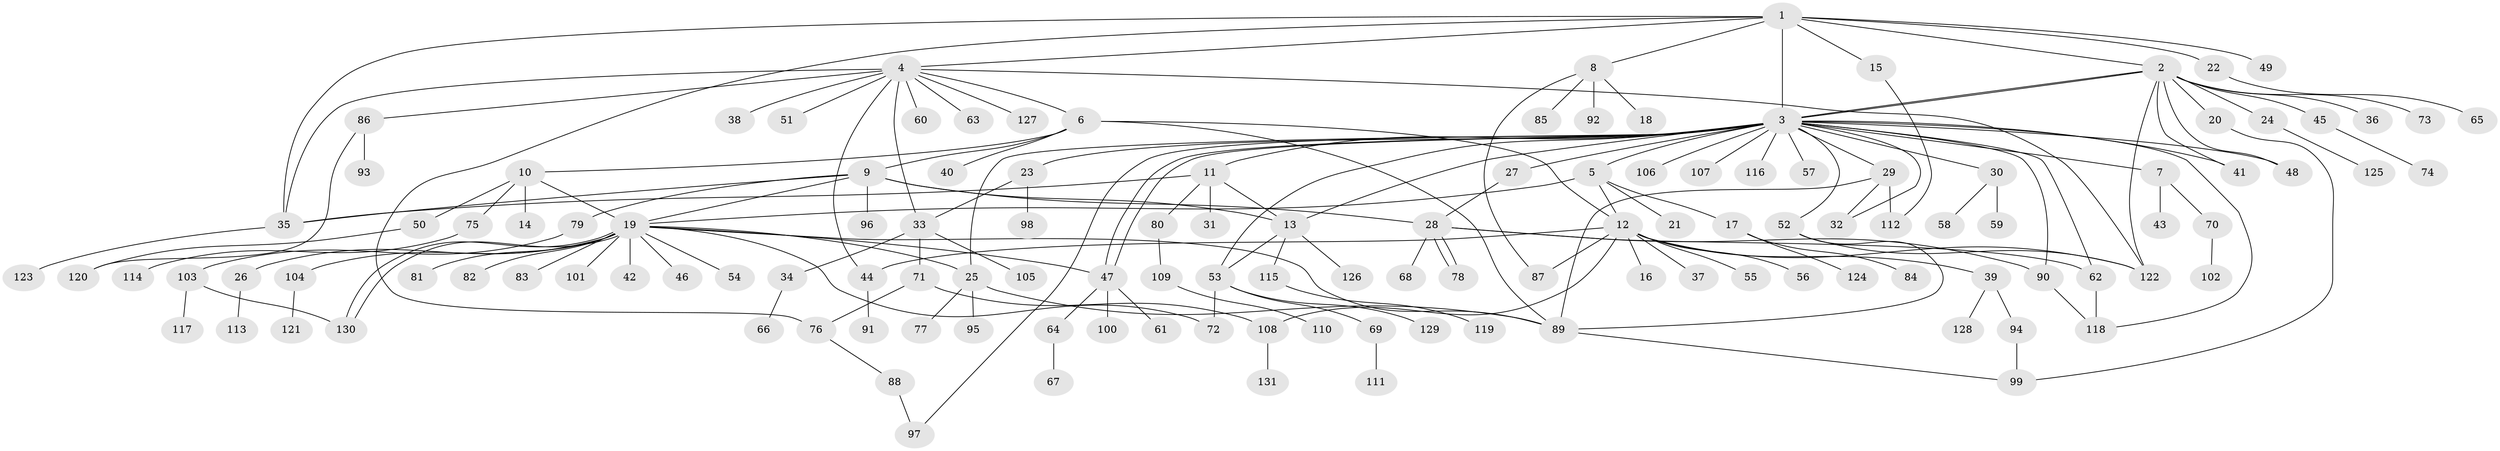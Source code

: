 // coarse degree distribution, {5: 0.09523809523809523, 8: 0.047619047619047616, 1: 0.35714285714285715, 2: 0.21428571428571427, 17: 0.023809523809523808, 3: 0.14285714285714285, 7: 0.023809523809523808, 13: 0.023809523809523808, 9: 0.047619047619047616, 4: 0.023809523809523808}
// Generated by graph-tools (version 1.1) at 2025/36/03/04/25 23:36:43]
// undirected, 131 vertices, 173 edges
graph export_dot {
  node [color=gray90,style=filled];
  1;
  2;
  3;
  4;
  5;
  6;
  7;
  8;
  9;
  10;
  11;
  12;
  13;
  14;
  15;
  16;
  17;
  18;
  19;
  20;
  21;
  22;
  23;
  24;
  25;
  26;
  27;
  28;
  29;
  30;
  31;
  32;
  33;
  34;
  35;
  36;
  37;
  38;
  39;
  40;
  41;
  42;
  43;
  44;
  45;
  46;
  47;
  48;
  49;
  50;
  51;
  52;
  53;
  54;
  55;
  56;
  57;
  58;
  59;
  60;
  61;
  62;
  63;
  64;
  65;
  66;
  67;
  68;
  69;
  70;
  71;
  72;
  73;
  74;
  75;
  76;
  77;
  78;
  79;
  80;
  81;
  82;
  83;
  84;
  85;
  86;
  87;
  88;
  89;
  90;
  91;
  92;
  93;
  94;
  95;
  96;
  97;
  98;
  99;
  100;
  101;
  102;
  103;
  104;
  105;
  106;
  107;
  108;
  109;
  110;
  111;
  112;
  113;
  114;
  115;
  116;
  117;
  118;
  119;
  120;
  121;
  122;
  123;
  124;
  125;
  126;
  127;
  128;
  129;
  130;
  131;
  1 -- 2;
  1 -- 3;
  1 -- 4;
  1 -- 8;
  1 -- 15;
  1 -- 22;
  1 -- 35;
  1 -- 49;
  1 -- 76;
  2 -- 3;
  2 -- 3;
  2 -- 20;
  2 -- 24;
  2 -- 36;
  2 -- 41;
  2 -- 45;
  2 -- 48;
  2 -- 73;
  2 -- 122;
  3 -- 5;
  3 -- 7;
  3 -- 11;
  3 -- 13;
  3 -- 23;
  3 -- 25;
  3 -- 27;
  3 -- 29;
  3 -- 30;
  3 -- 32;
  3 -- 41;
  3 -- 47;
  3 -- 47;
  3 -- 48;
  3 -- 52;
  3 -- 53;
  3 -- 57;
  3 -- 62;
  3 -- 90;
  3 -- 97;
  3 -- 106;
  3 -- 107;
  3 -- 116;
  3 -- 118;
  4 -- 6;
  4 -- 33;
  4 -- 35;
  4 -- 38;
  4 -- 44;
  4 -- 51;
  4 -- 60;
  4 -- 63;
  4 -- 86;
  4 -- 122;
  4 -- 127;
  5 -- 12;
  5 -- 17;
  5 -- 19;
  5 -- 21;
  6 -- 9;
  6 -- 10;
  6 -- 12;
  6 -- 40;
  6 -- 89;
  7 -- 43;
  7 -- 70;
  8 -- 18;
  8 -- 85;
  8 -- 87;
  8 -- 92;
  9 -- 13;
  9 -- 19;
  9 -- 28;
  9 -- 35;
  9 -- 79;
  9 -- 96;
  10 -- 14;
  10 -- 19;
  10 -- 50;
  10 -- 75;
  11 -- 13;
  11 -- 31;
  11 -- 35;
  11 -- 80;
  12 -- 16;
  12 -- 37;
  12 -- 39;
  12 -- 44;
  12 -- 55;
  12 -- 56;
  12 -- 87;
  12 -- 108;
  12 -- 122;
  13 -- 53;
  13 -- 115;
  13 -- 126;
  15 -- 112;
  17 -- 84;
  17 -- 124;
  19 -- 25;
  19 -- 26;
  19 -- 42;
  19 -- 46;
  19 -- 47;
  19 -- 54;
  19 -- 72;
  19 -- 81;
  19 -- 82;
  19 -- 83;
  19 -- 89;
  19 -- 101;
  19 -- 104;
  19 -- 130;
  19 -- 130;
  20 -- 99;
  22 -- 65;
  23 -- 33;
  23 -- 98;
  24 -- 125;
  25 -- 77;
  25 -- 89;
  25 -- 95;
  26 -- 113;
  27 -- 28;
  28 -- 62;
  28 -- 68;
  28 -- 78;
  28 -- 78;
  28 -- 90;
  29 -- 32;
  29 -- 89;
  29 -- 112;
  30 -- 58;
  30 -- 59;
  33 -- 34;
  33 -- 71;
  33 -- 105;
  34 -- 66;
  35 -- 123;
  39 -- 94;
  39 -- 128;
  44 -- 91;
  45 -- 74;
  47 -- 61;
  47 -- 64;
  47 -- 100;
  50 -- 120;
  52 -- 89;
  52 -- 122;
  53 -- 69;
  53 -- 72;
  53 -- 129;
  62 -- 118;
  64 -- 67;
  69 -- 111;
  70 -- 102;
  71 -- 76;
  71 -- 108;
  75 -- 114;
  76 -- 88;
  79 -- 103;
  80 -- 109;
  86 -- 93;
  86 -- 120;
  88 -- 97;
  89 -- 99;
  90 -- 118;
  94 -- 99;
  103 -- 117;
  103 -- 130;
  104 -- 121;
  108 -- 131;
  109 -- 110;
  115 -- 119;
}
